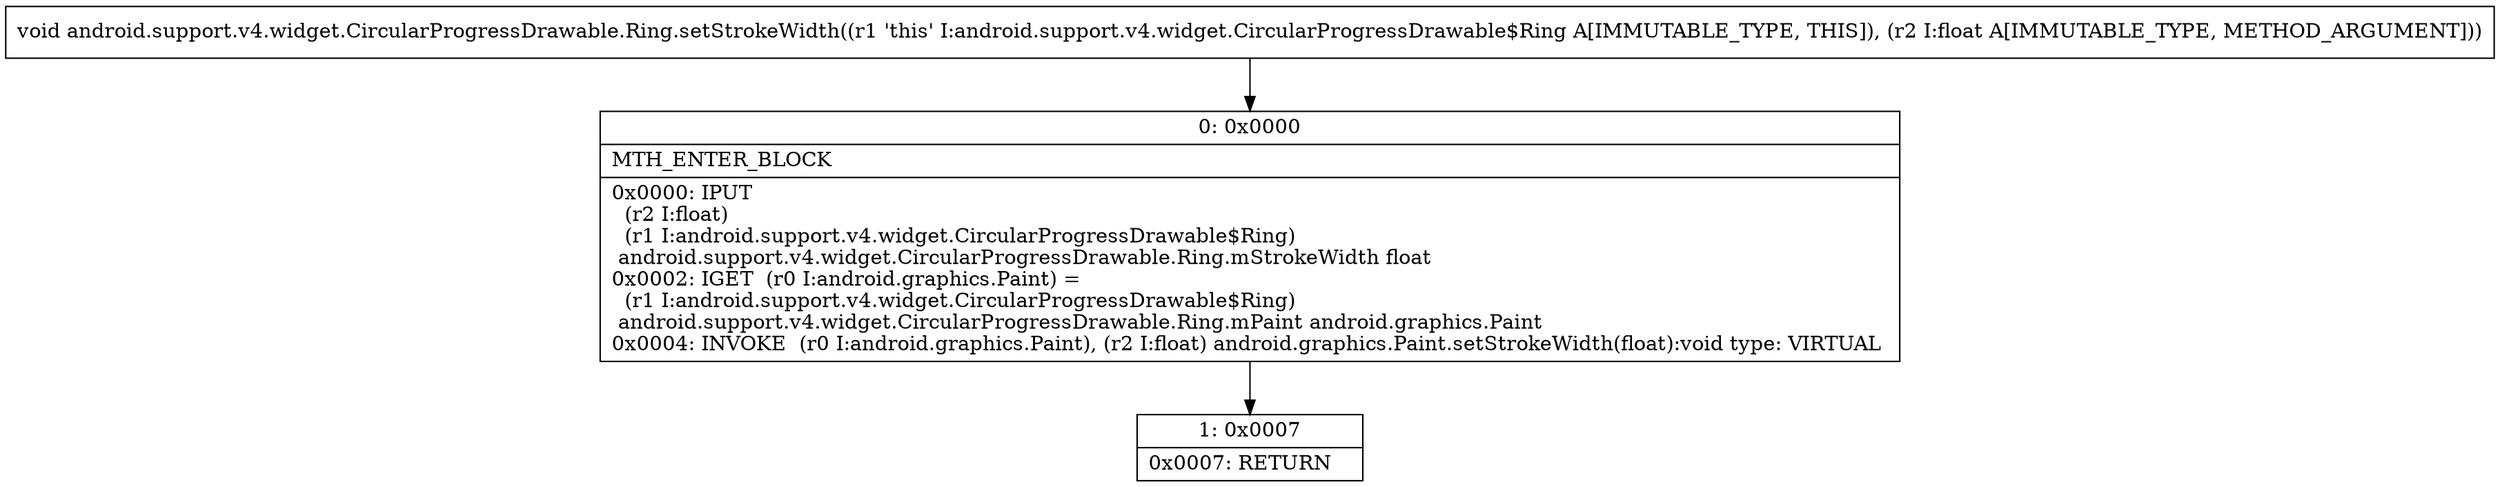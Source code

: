 digraph "CFG forandroid.support.v4.widget.CircularProgressDrawable.Ring.setStrokeWidth(F)V" {
Node_0 [shape=record,label="{0\:\ 0x0000|MTH_ENTER_BLOCK\l|0x0000: IPUT  \l  (r2 I:float)\l  (r1 I:android.support.v4.widget.CircularProgressDrawable$Ring)\l android.support.v4.widget.CircularProgressDrawable.Ring.mStrokeWidth float \l0x0002: IGET  (r0 I:android.graphics.Paint) = \l  (r1 I:android.support.v4.widget.CircularProgressDrawable$Ring)\l android.support.v4.widget.CircularProgressDrawable.Ring.mPaint android.graphics.Paint \l0x0004: INVOKE  (r0 I:android.graphics.Paint), (r2 I:float) android.graphics.Paint.setStrokeWidth(float):void type: VIRTUAL \l}"];
Node_1 [shape=record,label="{1\:\ 0x0007|0x0007: RETURN   \l}"];
MethodNode[shape=record,label="{void android.support.v4.widget.CircularProgressDrawable.Ring.setStrokeWidth((r1 'this' I:android.support.v4.widget.CircularProgressDrawable$Ring A[IMMUTABLE_TYPE, THIS]), (r2 I:float A[IMMUTABLE_TYPE, METHOD_ARGUMENT])) }"];
MethodNode -> Node_0;
Node_0 -> Node_1;
}

